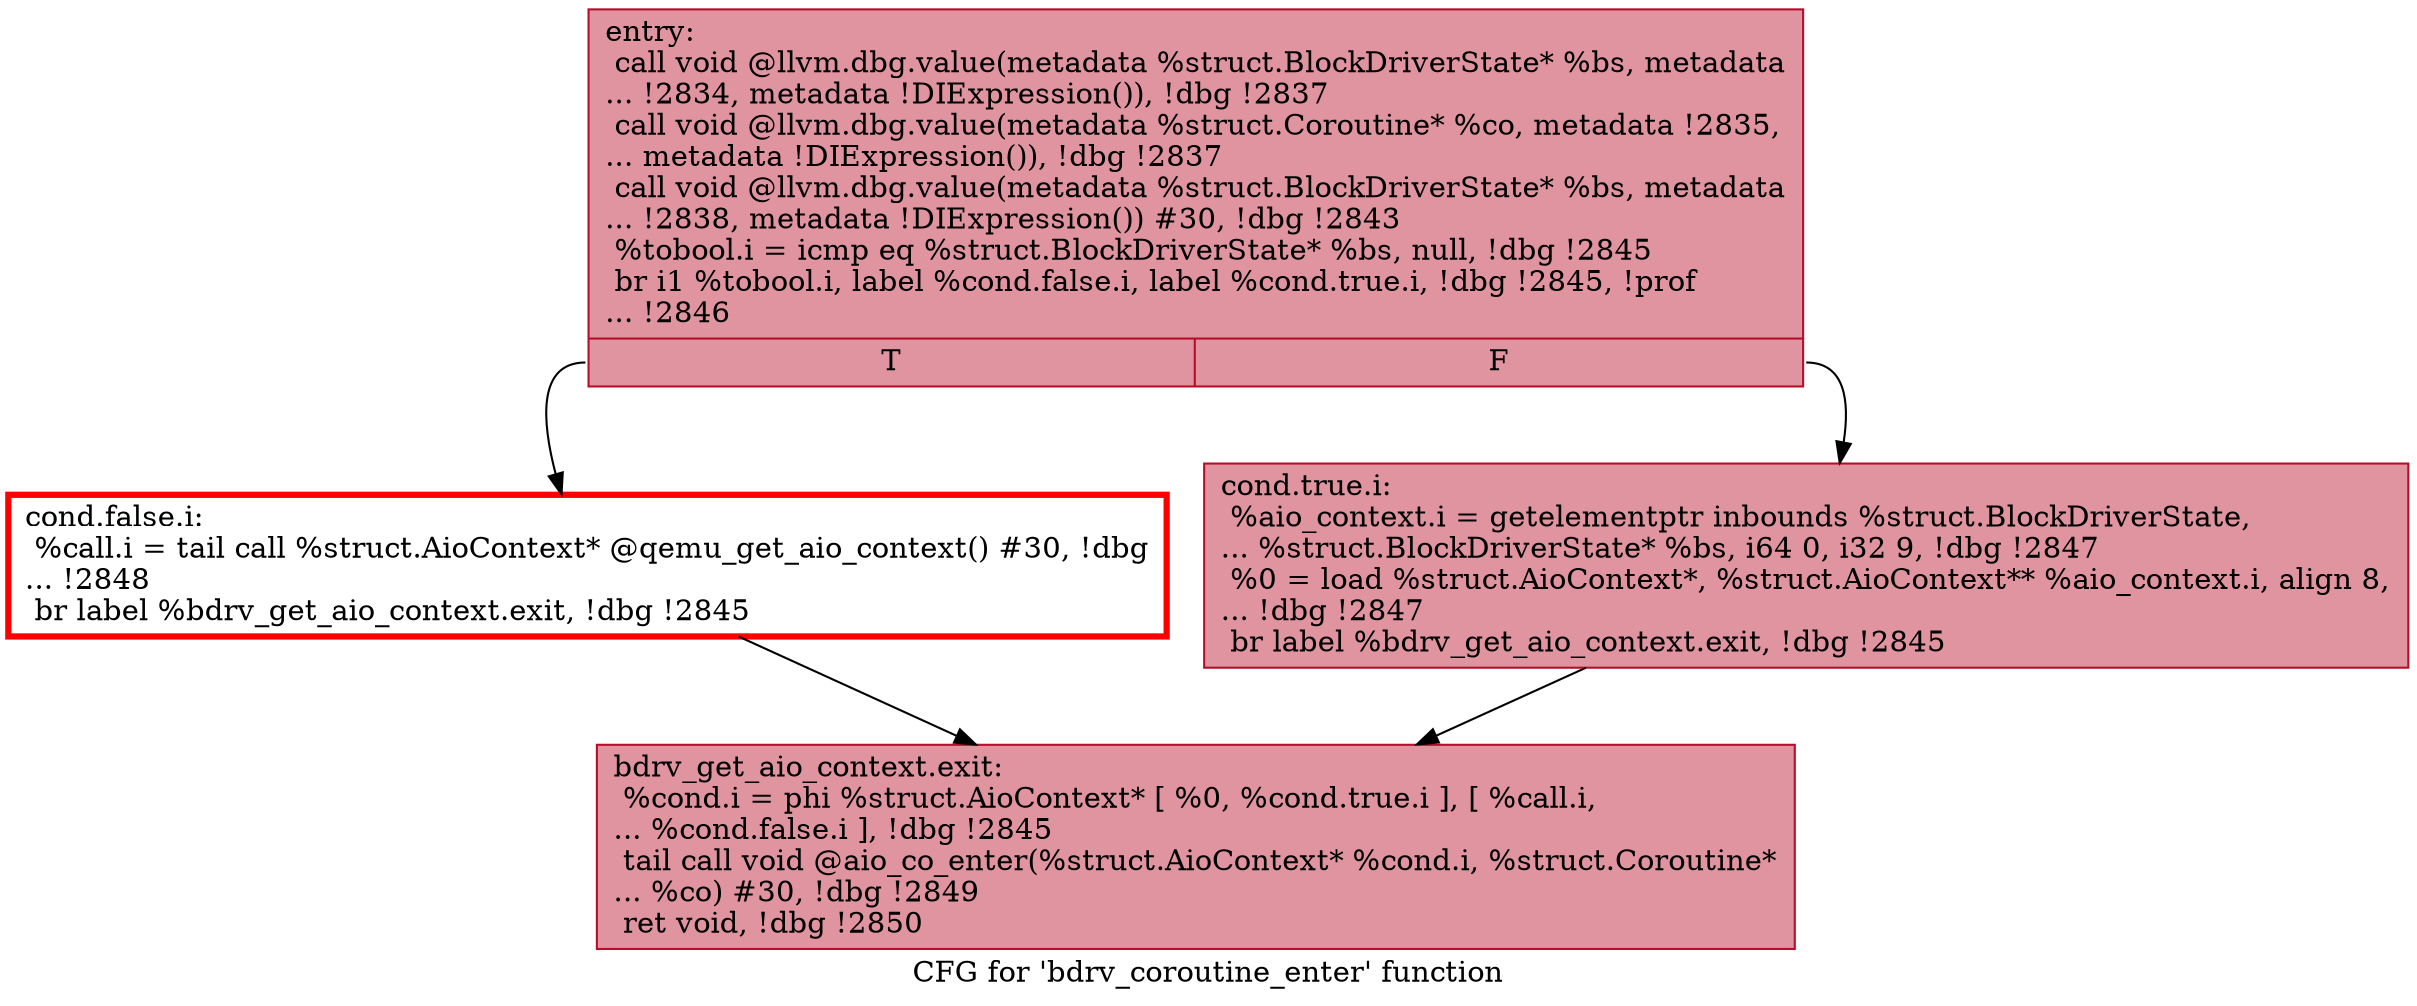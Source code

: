 digraph "CFG for 'bdrv_coroutine_enter' function" {
	label="CFG for 'bdrv_coroutine_enter' function";

	Node0x55906e6a3c40 [shape=record,color="#b70d28ff", style=filled, fillcolor="#b70d2870",label="{entry:\l  call void @llvm.dbg.value(metadata %struct.BlockDriverState* %bs, metadata\l... !2834, metadata !DIExpression()), !dbg !2837\l  call void @llvm.dbg.value(metadata %struct.Coroutine* %co, metadata !2835,\l... metadata !DIExpression()), !dbg !2837\l  call void @llvm.dbg.value(metadata %struct.BlockDriverState* %bs, metadata\l... !2838, metadata !DIExpression()) #30, !dbg !2843\l  %tobool.i = icmp eq %struct.BlockDriverState* %bs, null, !dbg !2845\l  br i1 %tobool.i, label %cond.false.i, label %cond.true.i, !dbg !2845, !prof\l... !2846\l|{<s0>T|<s1>F}}"];
	Node0x55906e6a3c40:s0 -> Node0x55906e89d4d0;
	Node0x55906e6a3c40:s1 -> Node0x55906e96deb0;
	Node0x55906e96deb0 [shape=record,color="#b70d28ff", style=filled, fillcolor="#b70d2870",label="{cond.true.i:                                      \l  %aio_context.i = getelementptr inbounds %struct.BlockDriverState,\l... %struct.BlockDriverState* %bs, i64 0, i32 9, !dbg !2847\l  %0 = load %struct.AioContext*, %struct.AioContext** %aio_context.i, align 8,\l... !dbg !2847\l  br label %bdrv_get_aio_context.exit, !dbg !2845\l}"];
	Node0x55906e96deb0 -> Node0x55906e8a3410;
	Node0x55906e89d4d0 [shape=record,penwidth=3.0, color="red",label="{cond.false.i:                                     \l  %call.i = tail call %struct.AioContext* @qemu_get_aio_context() #30, !dbg\l... !2848\l  br label %bdrv_get_aio_context.exit, !dbg !2845\l}"];
	Node0x55906e89d4d0 -> Node0x55906e8a3410;
	Node0x55906e8a3410 [shape=record,color="#b70d28ff", style=filled, fillcolor="#b70d2870",label="{bdrv_get_aio_context.exit:                        \l  %cond.i = phi %struct.AioContext* [ %0, %cond.true.i ], [ %call.i,\l... %cond.false.i ], !dbg !2845\l  tail call void @aio_co_enter(%struct.AioContext* %cond.i, %struct.Coroutine*\l... %co) #30, !dbg !2849\l  ret void, !dbg !2850\l}"];
}
